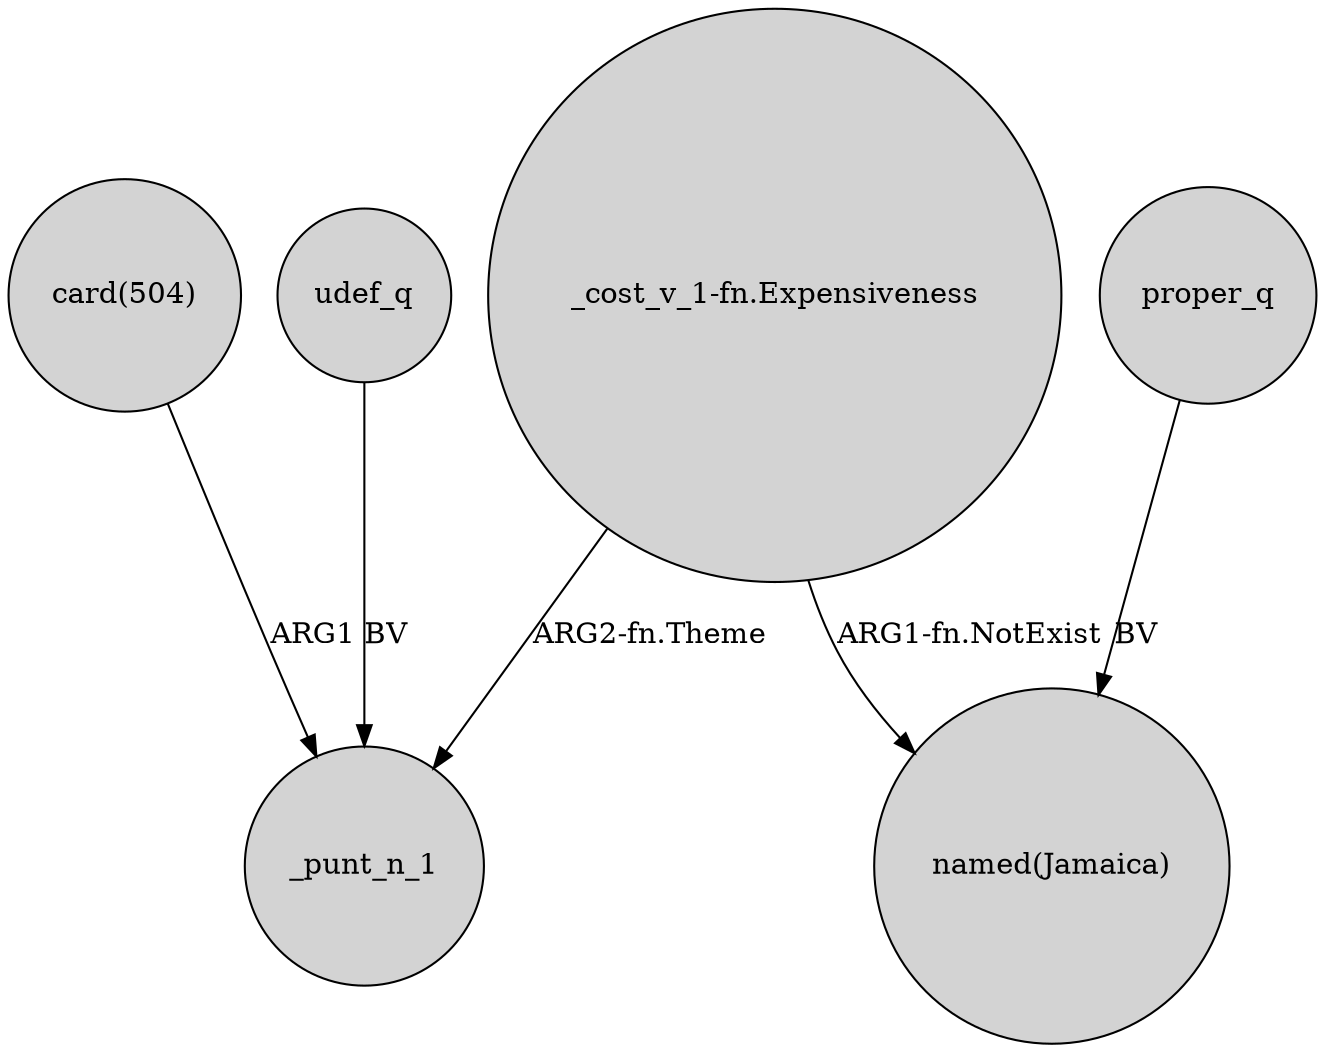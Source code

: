 digraph {
	node [shape=circle style=filled]
	"card(504)" -> _punt_n_1 [label=ARG1]
	udef_q -> _punt_n_1 [label=BV]
	proper_q -> "named(Jamaica)" [label=BV]
	"_cost_v_1-fn.Expensiveness" -> _punt_n_1 [label="ARG2-fn.Theme"]
	"_cost_v_1-fn.Expensiveness" -> "named(Jamaica)" [label="ARG1-fn.NotExist"]
}

